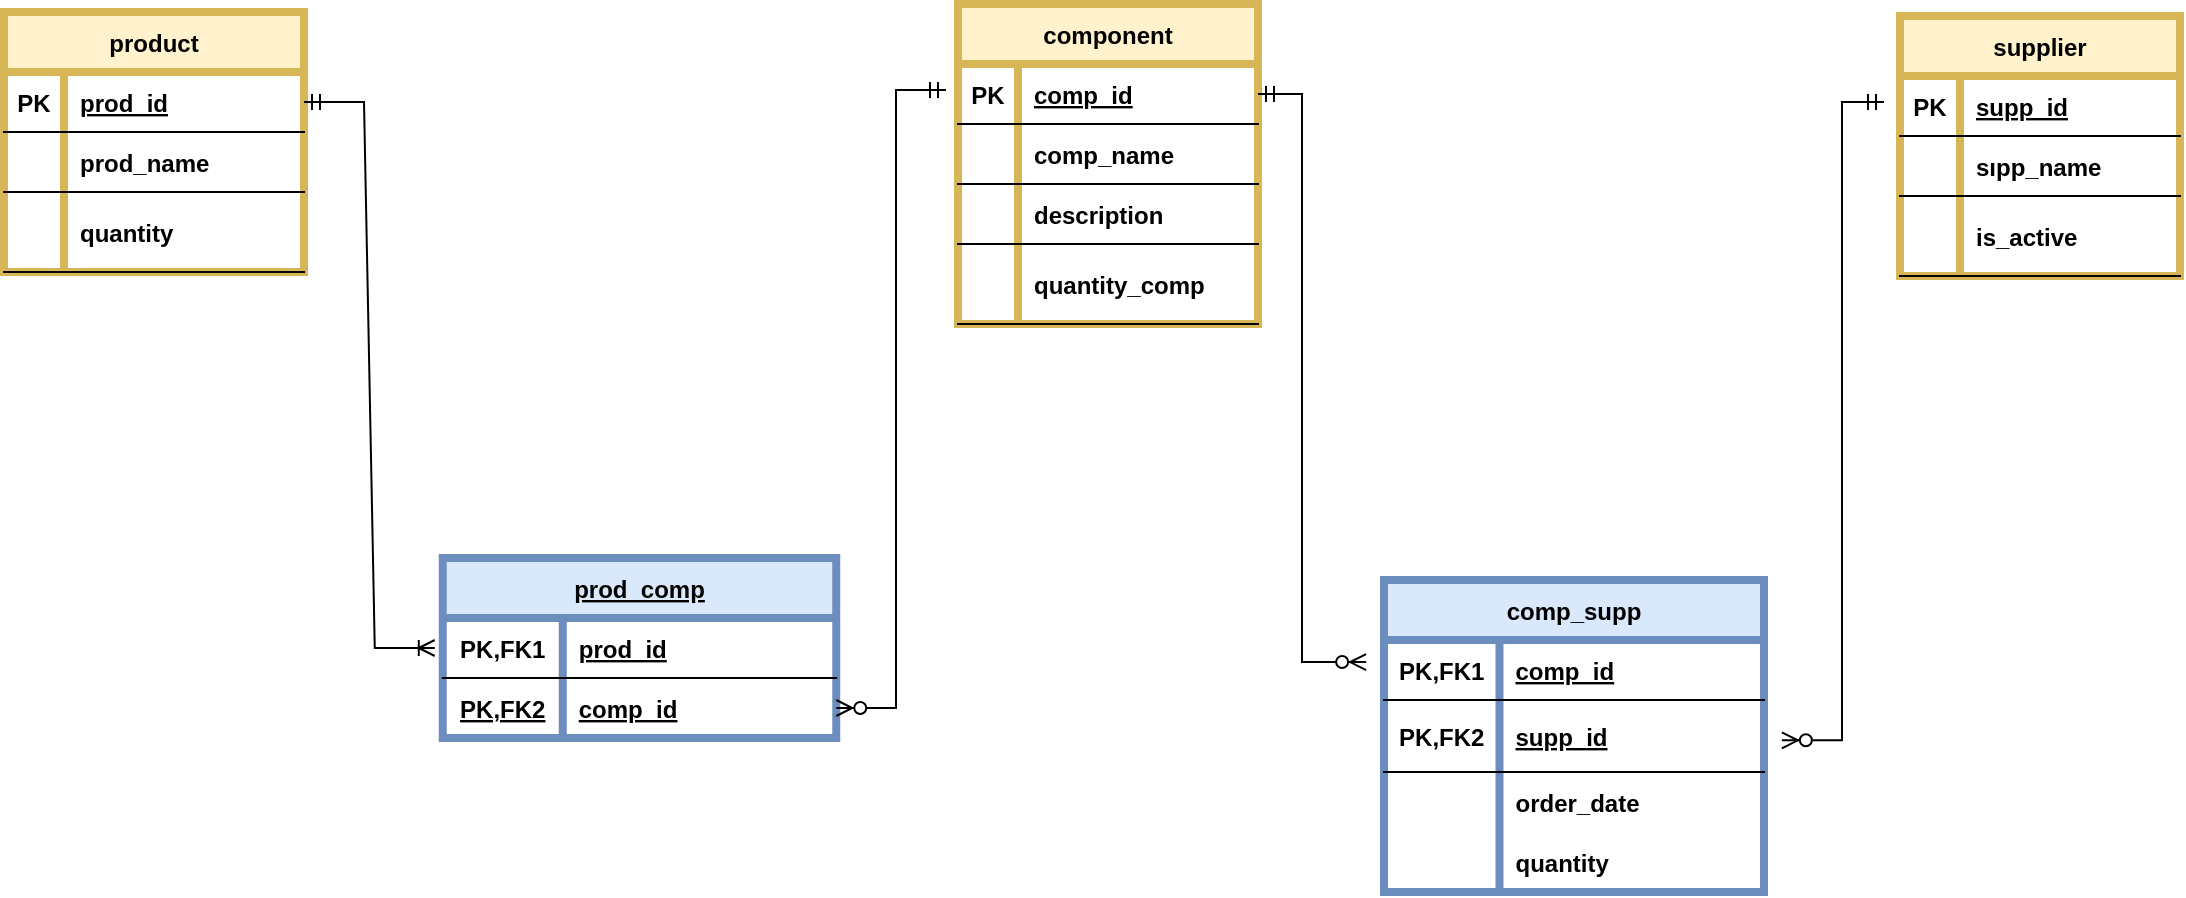 <mxfile version="15.7.3" type="device"><diagram id="R2lEEEUBdFMjLlhIrx00" name="Page-1"><mxGraphModel dx="1422" dy="762" grid="0" gridSize="10" guides="1" tooltips="1" connect="1" arrows="1" fold="1" page="1" pageScale="1" pageWidth="1169" pageHeight="827" background="#FFFFFF" math="0" shadow="0" extFonts="Permanent Marker^https://fonts.googleapis.com/css?family=Permanent+Marker"><root><mxCell id="0"/><mxCell id="1" parent="0"/><mxCell id="C-vyLk0tnHw3VtMMgP7b-23" value="product" style="shape=table;startSize=30;container=1;collapsible=1;childLayout=tableLayout;fixedRows=1;rowLines=0;fontStyle=1;align=center;resizeLast=1;fillColor=#fff2cc;strokeColor=#d6b656;strokeWidth=4;perimeterSpacing=4;" parent="1" vertex="1"><mxGeometry x="30" y="80" width="150" height="130" as="geometry"/></mxCell><mxCell id="C-vyLk0tnHw3VtMMgP7b-24" value="" style="shape=partialRectangle;collapsible=0;dropTarget=0;pointerEvents=0;fillColor=none;points=[[0,0.5],[1,0.5]];portConstraint=eastwest;top=0;left=0;right=0;bottom=1;" parent="C-vyLk0tnHw3VtMMgP7b-23" vertex="1"><mxGeometry y="30" width="150" height="30" as="geometry"/></mxCell><mxCell id="C-vyLk0tnHw3VtMMgP7b-25" value="PK" style="shape=partialRectangle;overflow=hidden;connectable=0;fillColor=none;top=0;left=0;bottom=0;right=0;fontStyle=1;" parent="C-vyLk0tnHw3VtMMgP7b-24" vertex="1"><mxGeometry width="30" height="30" as="geometry"><mxRectangle width="30" height="30" as="alternateBounds"/></mxGeometry></mxCell><mxCell id="C-vyLk0tnHw3VtMMgP7b-26" value="prod_id" style="shape=partialRectangle;overflow=hidden;connectable=0;fillColor=none;top=0;left=0;bottom=0;right=0;align=left;spacingLeft=6;fontStyle=5;" parent="C-vyLk0tnHw3VtMMgP7b-24" vertex="1"><mxGeometry x="30" width="120" height="30" as="geometry"><mxRectangle width="120" height="30" as="alternateBounds"/></mxGeometry></mxCell><mxCell id="FlYDEY-9LGXfNPocvhnq-38" style="shape=partialRectangle;collapsible=0;dropTarget=0;pointerEvents=0;fillColor=none;points=[[0,0.5],[1,0.5]];portConstraint=eastwest;top=0;left=0;right=0;bottom=1;" parent="C-vyLk0tnHw3VtMMgP7b-23" vertex="1"><mxGeometry y="60" width="150" height="30" as="geometry"/></mxCell><mxCell id="FlYDEY-9LGXfNPocvhnq-39" style="shape=partialRectangle;overflow=hidden;connectable=0;fillColor=none;top=0;left=0;bottom=0;right=0;fontStyle=1;" parent="FlYDEY-9LGXfNPocvhnq-38" vertex="1"><mxGeometry width="30" height="30" as="geometry"><mxRectangle width="30" height="30" as="alternateBounds"/></mxGeometry></mxCell><mxCell id="FlYDEY-9LGXfNPocvhnq-40" value="prod_name" style="shape=partialRectangle;overflow=hidden;connectable=0;fillColor=none;top=0;left=0;bottom=0;right=0;align=left;spacingLeft=6;fontStyle=1;" parent="FlYDEY-9LGXfNPocvhnq-38" vertex="1"><mxGeometry x="30" width="120" height="30" as="geometry"><mxRectangle width="120" height="30" as="alternateBounds"/></mxGeometry></mxCell><mxCell id="FlYDEY-9LGXfNPocvhnq-35" style="shape=partialRectangle;collapsible=0;dropTarget=0;pointerEvents=0;fillColor=none;points=[[0,0.5],[1,0.5]];portConstraint=eastwest;top=0;left=0;right=0;bottom=1;" parent="C-vyLk0tnHw3VtMMgP7b-23" vertex="1"><mxGeometry y="90" width="150" height="40" as="geometry"/></mxCell><mxCell id="FlYDEY-9LGXfNPocvhnq-36" style="shape=partialRectangle;overflow=hidden;connectable=0;fillColor=none;top=0;left=0;bottom=0;right=0;fontStyle=1;" parent="FlYDEY-9LGXfNPocvhnq-35" vertex="1"><mxGeometry width="30" height="40" as="geometry"><mxRectangle width="30" height="40" as="alternateBounds"/></mxGeometry></mxCell><mxCell id="FlYDEY-9LGXfNPocvhnq-37" value="quantity" style="shape=partialRectangle;overflow=hidden;connectable=0;fillColor=none;top=0;left=0;bottom=0;right=0;align=left;spacingLeft=6;fontStyle=1;" parent="FlYDEY-9LGXfNPocvhnq-35" vertex="1"><mxGeometry x="30" width="120" height="40" as="geometry"><mxRectangle width="120" height="40" as="alternateBounds"/></mxGeometry></mxCell><mxCell id="FlYDEY-9LGXfNPocvhnq-11" value="prod_comp" style="shape=table;startSize=30;container=1;collapsible=1;childLayout=tableLayout;fixedRows=1;rowLines=0;fontStyle=5;align=center;resizeLast=1;fillColor=#dae8fc;strokeColor=#6c8ebf;strokeWidth=4;perimeterSpacing=4;" parent="1" vertex="1"><mxGeometry x="249.38" y="353" width="196.75" height="90" as="geometry"/></mxCell><mxCell id="FlYDEY-9LGXfNPocvhnq-12" value="" style="shape=partialRectangle;collapsible=0;dropTarget=0;pointerEvents=0;fillColor=none;points=[[0,0.5],[1,0.5]];portConstraint=eastwest;top=0;left=0;right=0;bottom=1;" parent="FlYDEY-9LGXfNPocvhnq-11" vertex="1"><mxGeometry y="30" width="196.75" height="30" as="geometry"/></mxCell><mxCell id="FlYDEY-9LGXfNPocvhnq-13" value="PK,FK1" style="shape=partialRectangle;overflow=hidden;connectable=0;fillColor=none;top=0;left=0;bottom=0;right=0;fontStyle=1;" parent="FlYDEY-9LGXfNPocvhnq-12" vertex="1"><mxGeometry width="60" height="30" as="geometry"><mxRectangle width="60" height="30" as="alternateBounds"/></mxGeometry></mxCell><mxCell id="FlYDEY-9LGXfNPocvhnq-14" value="prod_id" style="shape=partialRectangle;overflow=hidden;connectable=0;fillColor=none;top=0;left=0;bottom=0;right=0;align=left;spacingLeft=6;fontStyle=5;" parent="FlYDEY-9LGXfNPocvhnq-12" vertex="1"><mxGeometry x="60" width="136.75" height="30" as="geometry"><mxRectangle width="136.75" height="30" as="alternateBounds"/></mxGeometry></mxCell><mxCell id="FlYDEY-9LGXfNPocvhnq-15" value="" style="shape=partialRectangle;collapsible=0;dropTarget=0;pointerEvents=0;fillColor=none;points=[[0,0.5],[1,0.5]];portConstraint=eastwest;top=0;left=0;right=0;bottom=0;" parent="FlYDEY-9LGXfNPocvhnq-11" vertex="1"><mxGeometry y="60" width="196.75" height="30" as="geometry"/></mxCell><mxCell id="FlYDEY-9LGXfNPocvhnq-16" value="PK,FK2" style="shape=partialRectangle;overflow=hidden;connectable=0;fillColor=none;top=0;left=0;bottom=0;right=0;fontStyle=5" parent="FlYDEY-9LGXfNPocvhnq-15" vertex="1"><mxGeometry width="60" height="30" as="geometry"><mxRectangle width="60" height="30" as="alternateBounds"/></mxGeometry></mxCell><mxCell id="FlYDEY-9LGXfNPocvhnq-17" value="comp_id" style="shape=partialRectangle;overflow=hidden;connectable=0;fillColor=none;top=0;left=0;bottom=0;right=0;align=left;spacingLeft=6;fontStyle=5" parent="FlYDEY-9LGXfNPocvhnq-15" vertex="1"><mxGeometry x="60" width="136.75" height="30" as="geometry"><mxRectangle width="136.75" height="30" as="alternateBounds"/></mxGeometry></mxCell><mxCell id="FlYDEY-9LGXfNPocvhnq-57" value="supplier" style="shape=table;startSize=30;container=1;collapsible=1;childLayout=tableLayout;fixedRows=1;rowLines=0;fontStyle=1;align=center;resizeLast=1;fillColor=#fff2cc;strokeColor=#d6b656;labelBackgroundColor=none;labelBorderColor=none;swimlaneFillColor=none;strokeWidth=4;perimeterSpacing=3;" parent="1" vertex="1"><mxGeometry x="978" y="82" width="140" height="130" as="geometry"/></mxCell><mxCell id="FlYDEY-9LGXfNPocvhnq-58" value="" style="shape=partialRectangle;collapsible=0;dropTarget=0;pointerEvents=0;fillColor=none;points=[[0,0.5],[1,0.5]];portConstraint=eastwest;top=0;left=0;right=0;bottom=1;" parent="FlYDEY-9LGXfNPocvhnq-57" vertex="1"><mxGeometry y="30" width="140" height="30" as="geometry"/></mxCell><mxCell id="FlYDEY-9LGXfNPocvhnq-59" value="PK" style="shape=partialRectangle;overflow=hidden;connectable=0;fillColor=none;top=0;left=0;bottom=0;right=0;fontStyle=1;" parent="FlYDEY-9LGXfNPocvhnq-58" vertex="1"><mxGeometry width="30" height="30" as="geometry"><mxRectangle width="30" height="30" as="alternateBounds"/></mxGeometry></mxCell><mxCell id="FlYDEY-9LGXfNPocvhnq-60" value="supp_id" style="shape=partialRectangle;overflow=hidden;connectable=0;fillColor=none;top=0;left=0;bottom=0;right=0;align=left;spacingLeft=6;fontStyle=5;" parent="FlYDEY-9LGXfNPocvhnq-58" vertex="1"><mxGeometry x="30" width="110" height="30" as="geometry"><mxRectangle width="110" height="30" as="alternateBounds"/></mxGeometry></mxCell><mxCell id="FlYDEY-9LGXfNPocvhnq-62" style="shape=partialRectangle;collapsible=0;dropTarget=0;pointerEvents=0;fillColor=none;points=[[0,0.5],[1,0.5]];portConstraint=eastwest;top=0;left=0;right=0;bottom=1;" parent="FlYDEY-9LGXfNPocvhnq-57" vertex="1"><mxGeometry y="60" width="140" height="30" as="geometry"/></mxCell><mxCell id="FlYDEY-9LGXfNPocvhnq-63" style="shape=partialRectangle;overflow=hidden;connectable=0;fillColor=none;top=0;left=0;bottom=0;right=0;fontStyle=1;" parent="FlYDEY-9LGXfNPocvhnq-62" vertex="1"><mxGeometry width="30" height="30" as="geometry"><mxRectangle width="30" height="30" as="alternateBounds"/></mxGeometry></mxCell><mxCell id="FlYDEY-9LGXfNPocvhnq-64" value="sıpp_name" style="shape=partialRectangle;overflow=hidden;connectable=0;fillColor=none;top=0;left=0;bottom=0;right=0;align=left;spacingLeft=6;fontStyle=1;" parent="FlYDEY-9LGXfNPocvhnq-62" vertex="1"><mxGeometry x="30" width="110" height="30" as="geometry"><mxRectangle width="110" height="30" as="alternateBounds"/></mxGeometry></mxCell><mxCell id="FlYDEY-9LGXfNPocvhnq-88" style="shape=partialRectangle;collapsible=0;dropTarget=0;pointerEvents=0;fillColor=none;points=[[0,0.5],[1,0.5]];portConstraint=eastwest;top=0;left=0;right=0;bottom=1;" parent="FlYDEY-9LGXfNPocvhnq-57" vertex="1"><mxGeometry y="90" width="140" height="40" as="geometry"/></mxCell><mxCell id="FlYDEY-9LGXfNPocvhnq-89" style="shape=partialRectangle;overflow=hidden;connectable=0;fillColor=none;top=0;left=0;bottom=0;right=0;fontStyle=1;" parent="FlYDEY-9LGXfNPocvhnq-88" vertex="1"><mxGeometry width="30" height="40" as="geometry"><mxRectangle width="30" height="40" as="alternateBounds"/></mxGeometry></mxCell><mxCell id="FlYDEY-9LGXfNPocvhnq-90" value="is_active" style="shape=partialRectangle;overflow=hidden;connectable=0;fillColor=none;top=0;left=0;bottom=0;right=0;align=left;spacingLeft=6;fontStyle=1;" parent="FlYDEY-9LGXfNPocvhnq-88" vertex="1"><mxGeometry x="30" width="110" height="40" as="geometry"><mxRectangle width="110" height="40" as="alternateBounds"/></mxGeometry></mxCell><mxCell id="FlYDEY-9LGXfNPocvhnq-70" value="component" style="shape=table;startSize=30;container=1;collapsible=1;childLayout=tableLayout;fixedRows=1;rowLines=0;fontStyle=1;align=center;resizeLast=1;fillColor=#fff2cc;strokeColor=#d6b656;strokeWidth=4;perimeterSpacing=4;" parent="1" vertex="1"><mxGeometry x="507" y="76" width="150" height="160" as="geometry"/></mxCell><mxCell id="FlYDEY-9LGXfNPocvhnq-71" value="" style="shape=partialRectangle;collapsible=0;dropTarget=0;pointerEvents=0;fillColor=none;points=[[0,0.5],[1,0.5]];portConstraint=eastwest;top=0;left=0;right=0;bottom=1;" parent="FlYDEY-9LGXfNPocvhnq-70" vertex="1"><mxGeometry y="30" width="150" height="30" as="geometry"/></mxCell><mxCell id="FlYDEY-9LGXfNPocvhnq-72" value="PK" style="shape=partialRectangle;overflow=hidden;connectable=0;fillColor=none;top=0;left=0;bottom=0;right=0;fontStyle=1;" parent="FlYDEY-9LGXfNPocvhnq-71" vertex="1"><mxGeometry width="30" height="30" as="geometry"><mxRectangle width="30" height="30" as="alternateBounds"/></mxGeometry></mxCell><mxCell id="FlYDEY-9LGXfNPocvhnq-73" value="comp_id" style="shape=partialRectangle;overflow=hidden;connectable=0;fillColor=none;top=0;left=0;bottom=0;right=0;align=left;spacingLeft=6;fontStyle=5;" parent="FlYDEY-9LGXfNPocvhnq-71" vertex="1"><mxGeometry x="30" width="120" height="30" as="geometry"><mxRectangle width="120" height="30" as="alternateBounds"/></mxGeometry></mxCell><mxCell id="FlYDEY-9LGXfNPocvhnq-83" style="shape=partialRectangle;collapsible=0;dropTarget=0;pointerEvents=0;fillColor=none;points=[[0,0.5],[1,0.5]];portConstraint=eastwest;top=0;left=0;right=0;bottom=1;" parent="FlYDEY-9LGXfNPocvhnq-70" vertex="1"><mxGeometry y="60" width="150" height="30" as="geometry"/></mxCell><mxCell id="FlYDEY-9LGXfNPocvhnq-84" style="shape=partialRectangle;overflow=hidden;connectable=0;fillColor=none;top=0;left=0;bottom=0;right=0;fontStyle=1;" parent="FlYDEY-9LGXfNPocvhnq-83" vertex="1"><mxGeometry width="30" height="30" as="geometry"><mxRectangle width="30" height="30" as="alternateBounds"/></mxGeometry></mxCell><mxCell id="FlYDEY-9LGXfNPocvhnq-85" value="comp_name" style="shape=partialRectangle;overflow=hidden;connectable=0;fillColor=none;top=0;left=0;bottom=0;right=0;align=left;spacingLeft=6;fontStyle=1;" parent="FlYDEY-9LGXfNPocvhnq-83" vertex="1"><mxGeometry x="30" width="120" height="30" as="geometry"><mxRectangle width="120" height="30" as="alternateBounds"/></mxGeometry></mxCell><mxCell id="FlYDEY-9LGXfNPocvhnq-75" style="shape=partialRectangle;collapsible=0;dropTarget=0;pointerEvents=0;fillColor=none;points=[[0,0.5],[1,0.5]];portConstraint=eastwest;top=0;left=0;right=0;bottom=1;" parent="FlYDEY-9LGXfNPocvhnq-70" vertex="1"><mxGeometry y="90" width="150" height="30" as="geometry"/></mxCell><mxCell id="FlYDEY-9LGXfNPocvhnq-76" style="shape=partialRectangle;overflow=hidden;connectable=0;fillColor=none;top=0;left=0;bottom=0;right=0;fontStyle=1;" parent="FlYDEY-9LGXfNPocvhnq-75" vertex="1"><mxGeometry width="30" height="30" as="geometry"><mxRectangle width="30" height="30" as="alternateBounds"/></mxGeometry></mxCell><mxCell id="FlYDEY-9LGXfNPocvhnq-77" value="description" style="shape=partialRectangle;overflow=hidden;connectable=0;fillColor=none;top=0;left=0;bottom=0;right=0;align=left;spacingLeft=6;fontStyle=1;" parent="FlYDEY-9LGXfNPocvhnq-75" vertex="1"><mxGeometry x="30" width="120" height="30" as="geometry"><mxRectangle width="120" height="30" as="alternateBounds"/></mxGeometry></mxCell><mxCell id="FlYDEY-9LGXfNPocvhnq-79" style="shape=partialRectangle;collapsible=0;dropTarget=0;pointerEvents=0;fillColor=none;points=[[0,0.5],[1,0.5]];portConstraint=eastwest;top=0;left=0;right=0;bottom=1;" parent="FlYDEY-9LGXfNPocvhnq-70" vertex="1"><mxGeometry y="120" width="150" height="40" as="geometry"/></mxCell><mxCell id="FlYDEY-9LGXfNPocvhnq-80" style="shape=partialRectangle;overflow=hidden;connectable=0;fillColor=none;top=0;left=0;bottom=0;right=0;fontStyle=1;" parent="FlYDEY-9LGXfNPocvhnq-79" vertex="1"><mxGeometry width="30" height="40" as="geometry"><mxRectangle width="30" height="40" as="alternateBounds"/></mxGeometry></mxCell><mxCell id="FlYDEY-9LGXfNPocvhnq-81" value="quantity_comp" style="shape=partialRectangle;overflow=hidden;connectable=0;fillColor=none;top=0;left=0;bottom=0;right=0;align=left;spacingLeft=6;fontStyle=1;" parent="FlYDEY-9LGXfNPocvhnq-79" vertex="1"><mxGeometry x="30" width="120" height="40" as="geometry"><mxRectangle width="120" height="40" as="alternateBounds"/></mxGeometry></mxCell><mxCell id="FlYDEY-9LGXfNPocvhnq-135" style="edgeStyle=elbowEdgeStyle;rounded=0;orthogonalLoop=1;jettySize=auto;html=1;fontColor=default;" parent="1" edge="1"><mxGeometry relative="1" as="geometry"><mxPoint x="436" y="481" as="targetPoint"/><mxPoint x="436" y="481" as="sourcePoint"/></mxGeometry></mxCell><mxCell id="FlYDEY-9LGXfNPocvhnq-116" value="comp_supp" style="shape=table;startSize=30;container=1;collapsible=1;childLayout=tableLayout;fixedRows=1;rowLines=0;fontStyle=1;align=center;resizeLast=1;fillColor=#dae8fc;strokeColor=#6c8ebf;strokeWidth=4;perimeterSpacing=4;" parent="1" vertex="1"><mxGeometry x="720" y="364" width="190" height="156" as="geometry"/></mxCell><mxCell id="FlYDEY-9LGXfNPocvhnq-117" value="" style="shape=partialRectangle;collapsible=0;dropTarget=0;pointerEvents=0;fillColor=none;points=[[0,0.5],[1,0.5]];portConstraint=eastwest;top=0;left=0;right=0;bottom=1;" parent="FlYDEY-9LGXfNPocvhnq-116" vertex="1"><mxGeometry y="30" width="190" height="30" as="geometry"/></mxCell><mxCell id="FlYDEY-9LGXfNPocvhnq-118" value="PK,FK1" style="shape=partialRectangle;overflow=hidden;connectable=0;fillColor=none;top=0;left=0;bottom=0;right=0;fontStyle=1;" parent="FlYDEY-9LGXfNPocvhnq-117" vertex="1"><mxGeometry width="57.75" height="30" as="geometry"><mxRectangle width="57.75" height="30" as="alternateBounds"/></mxGeometry></mxCell><mxCell id="FlYDEY-9LGXfNPocvhnq-119" value="comp_id" style="shape=partialRectangle;overflow=hidden;connectable=0;fillColor=none;top=0;left=0;bottom=0;right=0;align=left;spacingLeft=6;fontStyle=5;" parent="FlYDEY-9LGXfNPocvhnq-117" vertex="1"><mxGeometry x="57.75" width="132.25" height="30" as="geometry"><mxRectangle width="132.25" height="30" as="alternateBounds"/></mxGeometry></mxCell><mxCell id="FlYDEY-9LGXfNPocvhnq-142" style="shape=partialRectangle;collapsible=0;dropTarget=0;pointerEvents=0;fillColor=none;points=[[0,0.5],[1,0.5]];portConstraint=eastwest;top=0;left=0;right=0;bottom=1;" parent="FlYDEY-9LGXfNPocvhnq-116" vertex="1"><mxGeometry y="60" width="190" height="36" as="geometry"/></mxCell><mxCell id="FlYDEY-9LGXfNPocvhnq-143" value="PK,FK2" style="shape=partialRectangle;overflow=hidden;connectable=0;fillColor=none;top=0;left=0;bottom=0;right=0;fontStyle=1;" parent="FlYDEY-9LGXfNPocvhnq-142" vertex="1"><mxGeometry width="57.75" height="36" as="geometry"><mxRectangle width="57.75" height="36" as="alternateBounds"/></mxGeometry></mxCell><mxCell id="FlYDEY-9LGXfNPocvhnq-144" value="supp_id" style="shape=partialRectangle;overflow=hidden;connectable=0;fillColor=none;top=0;left=0;bottom=0;right=0;align=left;spacingLeft=6;fontStyle=5;" parent="FlYDEY-9LGXfNPocvhnq-142" vertex="1"><mxGeometry x="57.75" width="132.25" height="36" as="geometry"><mxRectangle width="132.25" height="36" as="alternateBounds"/></mxGeometry></mxCell><mxCell id="FlYDEY-9LGXfNPocvhnq-126" style="shape=partialRectangle;collapsible=0;dropTarget=0;pointerEvents=0;fillColor=none;points=[[0,0.5],[1,0.5]];portConstraint=eastwest;top=0;left=0;right=0;bottom=0;perimeterSpacing=2;" parent="FlYDEY-9LGXfNPocvhnq-116" vertex="1"><mxGeometry y="96" width="190" height="30" as="geometry"/></mxCell><mxCell id="FlYDEY-9LGXfNPocvhnq-127" style="shape=partialRectangle;overflow=hidden;connectable=0;fillColor=none;top=0;left=0;bottom=0;right=0;" parent="FlYDEY-9LGXfNPocvhnq-126" vertex="1"><mxGeometry width="57.75" height="30" as="geometry"><mxRectangle width="57.75" height="30" as="alternateBounds"/></mxGeometry></mxCell><mxCell id="FlYDEY-9LGXfNPocvhnq-128" value="order_date" style="shape=partialRectangle;overflow=hidden;connectable=0;fillColor=none;top=0;left=0;bottom=0;right=0;align=left;spacingLeft=6;fontStyle=1;flipV=0;" parent="FlYDEY-9LGXfNPocvhnq-126" vertex="1"><mxGeometry x="57.75" width="132.25" height="30" as="geometry"><mxRectangle width="132.25" height="30" as="alternateBounds"/></mxGeometry></mxCell><mxCell id="FlYDEY-9LGXfNPocvhnq-129" style="shape=partialRectangle;collapsible=0;dropTarget=0;pointerEvents=0;fillColor=none;points=[[0,0.5],[1,0.5]];portConstraint=eastwest;top=0;left=0;right=0;bottom=0;" parent="FlYDEY-9LGXfNPocvhnq-116" vertex="1"><mxGeometry y="126" width="190" height="30" as="geometry"/></mxCell><mxCell id="FlYDEY-9LGXfNPocvhnq-130" value="" style="shape=partialRectangle;overflow=hidden;connectable=0;fillColor=none;top=0;left=0;bottom=0;right=0;" parent="FlYDEY-9LGXfNPocvhnq-129" vertex="1"><mxGeometry width="57.75" height="30" as="geometry"><mxRectangle width="57.75" height="30" as="alternateBounds"/></mxGeometry></mxCell><mxCell id="FlYDEY-9LGXfNPocvhnq-131" value="quantity" style="shape=partialRectangle;overflow=hidden;connectable=0;fillColor=none;top=0;left=0;bottom=0;right=0;align=left;spacingLeft=6;fontStyle=1" parent="FlYDEY-9LGXfNPocvhnq-129" vertex="1"><mxGeometry x="57.75" width="132.25" height="30" as="geometry"><mxRectangle width="132.25" height="30" as="alternateBounds"/></mxGeometry></mxCell><mxCell id="FlYDEY-9LGXfNPocvhnq-132" value="" style="edgeStyle=entityRelationEdgeStyle;fontSize=12;html=1;endArrow=ERoneToMany;startArrow=ERmandOne;rounded=0;fontColor=default;exitX=1;exitY=0.5;exitDx=0;exitDy=0;entryX=0;entryY=0.5;entryDx=0;entryDy=0;" parent="1" source="C-vyLk0tnHw3VtMMgP7b-24" target="FlYDEY-9LGXfNPocvhnq-11" edge="1"><mxGeometry width="100" height="100" relative="1" as="geometry"><mxPoint x="147" y="259" as="sourcePoint"/><mxPoint x="209" y="461" as="targetPoint"/></mxGeometry></mxCell><mxCell id="FlYDEY-9LGXfNPocvhnq-134" value="" style="fontSize=12;html=1;endArrow=ERzeroToMany;startArrow=ERmandOne;rounded=0;fontColor=default;edgeStyle=elbowEdgeStyle;exitX=-0.04;exitY=0.433;exitDx=0;exitDy=0;exitPerimeter=0;" parent="1" source="FlYDEY-9LGXfNPocvhnq-71" target="FlYDEY-9LGXfNPocvhnq-15" edge="1"><mxGeometry width="100" height="100" relative="1" as="geometry"><mxPoint x="376" y="99" as="sourcePoint"/><mxPoint x="505" y="474" as="targetPoint"/><Array as="points"><mxPoint x="476" y="428"/><mxPoint x="449" y="308"/><mxPoint x="423" y="481"/><mxPoint x="391" y="304"/><mxPoint x="430" y="331"/></Array></mxGeometry></mxCell><mxCell id="FlYDEY-9LGXfNPocvhnq-140" value="" style="fontSize=12;html=1;endArrow=ERzeroToMany;startArrow=ERmandOne;rounded=0;fontColor=default;edgeStyle=elbowEdgeStyle;exitX=1;exitY=0.5;exitDx=0;exitDy=0;entryX=-0.047;entryY=0.367;entryDx=0;entryDy=0;entryPerimeter=0;" parent="1" source="FlYDEY-9LGXfNPocvhnq-71" target="FlYDEY-9LGXfNPocvhnq-117" edge="1"><mxGeometry width="100" height="100" relative="1" as="geometry"><mxPoint x="711.87" y="126.0" as="sourcePoint"/><mxPoint x="729" y="371" as="targetPoint"/><Array as="points"><mxPoint x="679" y="377"/><mxPoint x="659.87" y="315.01"/><mxPoint x="633.87" y="488.01"/><mxPoint x="601.87" y="311.01"/><mxPoint x="640.87" y="338.01"/></Array></mxGeometry></mxCell><mxCell id="FlYDEY-9LGXfNPocvhnq-145" value="" style="fontSize=12;html=1;endArrow=ERzeroToMany;startArrow=ERmandOne;rounded=0;fontColor=default;edgeStyle=elbowEdgeStyle;exitX=-0.057;exitY=0.433;exitDx=0;exitDy=0;entryX=1.047;entryY=0.56;entryDx=0;entryDy=0;entryPerimeter=0;exitPerimeter=0;" parent="1" source="FlYDEY-9LGXfNPocvhnq-58" target="FlYDEY-9LGXfNPocvhnq-142" edge="1"><mxGeometry width="100" height="100" relative="1" as="geometry"><mxPoint x="927" y="129" as="sourcePoint"/><mxPoint x="981.07" y="413.01" as="targetPoint"/><Array as="points"><mxPoint x="949" y="385"/><mxPoint x="929.87" y="323.01"/><mxPoint x="903.87" y="496.01"/><mxPoint x="871.87" y="319.01"/><mxPoint x="910.87" y="346.01"/></Array></mxGeometry></mxCell></root></mxGraphModel></diagram></mxfile>